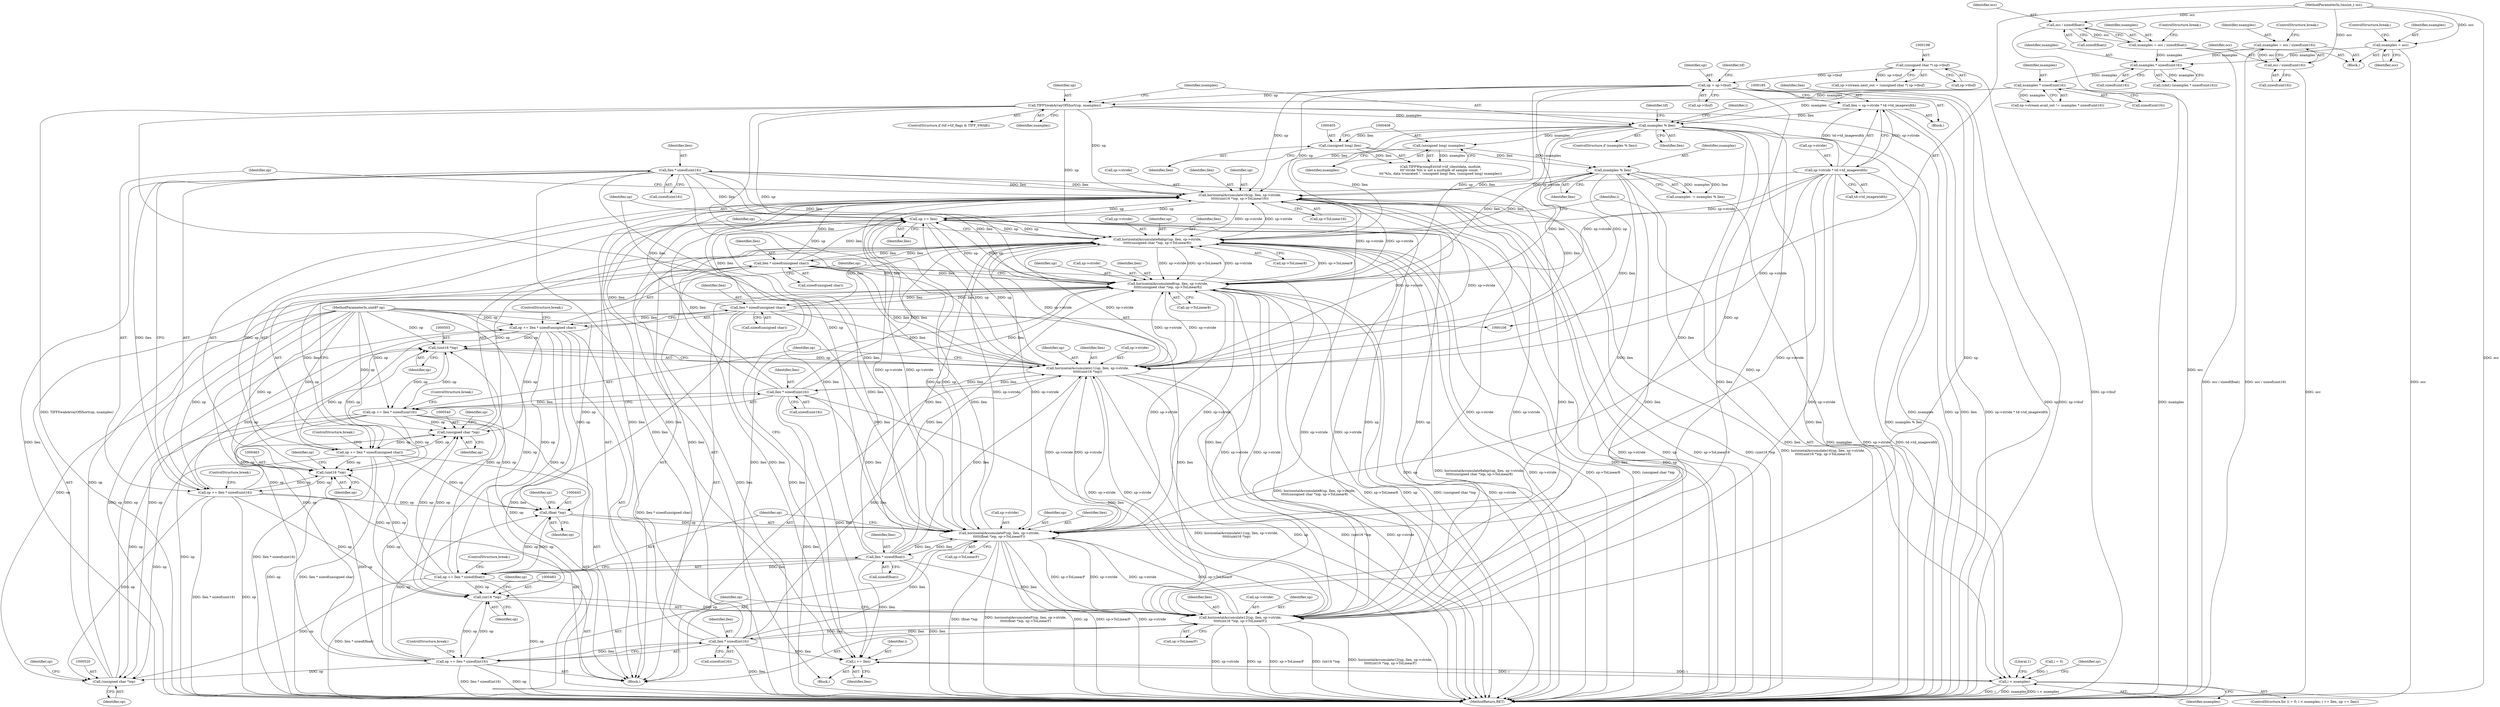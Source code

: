 digraph "0_libtiff_391e77fcd217e78b2c51342ac3ddb7100ecacdd2@API" {
"1000470" [label="(Call,llen * sizeof(uint16))"];
"1000456" [label="(Call,horizontalAccumulate16(up, llen, sp->stride,\n\t\t\t\t\t(uint16 *)op, sp->ToLinear16))"];
"1000426" [label="(Call,up += llen)"];
"1000547" [label="(Call,llen * sizeof(unsigned char))"];
"1000533" [label="(Call,horizontalAccumulate8abgr(up, llen, sp->stride,\n\t\t\t\t\t(unsigned char *)op, sp->ToLinear8))"];
"1000379" [label="(Call,up = sp->tbuf)"];
"1000197" [label="(Call,(unsigned char *) sp->tbuf)"];
"1000390" [label="(Call,TIFFSwabArrayOfShort(up, nsamples))"];
"1000230" [label="(Call,nsamples * sizeof(uint16))"];
"1000219" [label="(Call,nsamples * sizeof(uint16))"];
"1000150" [label="(Call,nsamples = occ / sizeof(uint16))"];
"1000152" [label="(Call,occ / sizeof(uint16))"];
"1000111" [label="(MethodParameterIn,tmsize_t occ)"];
"1000159" [label="(Call,nsamples = occ)"];
"1000140" [label="(Call,nsamples = occ / sizeof(float))"];
"1000142" [label="(Call,occ / sizeof(float))"];
"1000412" [label="(Call,nsamples % llen)"];
"1000407" [label="(Call,(unsigned long) nsamples)"];
"1000394" [label="(Call,nsamples % llen)"];
"1000175" [label="(Call,llen = sp->stride * td->td_imagewidth)"];
"1000177" [label="(Call,sp->stride * td->td_imagewidth)"];
"1000404" [label="(Call,(unsigned long) llen)"];
"1000527" [label="(Call,llen * sizeof(unsigned char))"];
"1000513" [label="(Call,horizontalAccumulate8(up, llen, sp->stride,\n\t\t\t\t\t(unsigned char *)op, sp->ToLinear8))"];
"1000490" [label="(Call,llen * sizeof(int16))"];
"1000476" [label="(Call,horizontalAccumulate12(up, llen, sp->stride,\n\t\t\t\t\t(int16 *)op, sp->ToLinearF))"];
"1000450" [label="(Call,llen * sizeof(float))"];
"1000436" [label="(Call,horizontalAccumulateF(up, llen, sp->stride,\n\t\t\t\t\t(float *)op, sp->ToLinearF))"];
"1000470" [label="(Call,llen * sizeof(uint16))"];
"1000507" [label="(Call,llen * sizeof(uint16))"];
"1000496" [label="(Call,horizontalAccumulate11(up, llen, sp->stride,\n\t\t\t\t\t(uint16 *)op))"];
"1000502" [label="(Call,(uint16 *)op)"];
"1000545" [label="(Call,op += llen * sizeof(unsigned char))"];
"1000539" [label="(Call,(unsigned char *)op)"];
"1000525" [label="(Call,op += llen * sizeof(unsigned char))"];
"1000519" [label="(Call,(unsigned char *)op)"];
"1000505" [label="(Call,op += llen * sizeof(uint16))"];
"1000110" [label="(MethodParameterIn,uint8* op)"];
"1000488" [label="(Call,op += llen * sizeof(int16))"];
"1000482" [label="(Call,(int16 *)op)"];
"1000448" [label="(Call,op += llen * sizeof(float))"];
"1000442" [label="(Call,(float *)op)"];
"1000468" [label="(Call,op += llen * sizeof(uint16))"];
"1000462" [label="(Call,(uint16 *)op)"];
"1000423" [label="(Call,i += llen)"];
"1000419" [label="(Call,i < nsamples)"];
"1000393" [label="(ControlStructure,if (nsamples % llen))"];
"1000161" [label="(Identifier,occ)"];
"1000469" [label="(Identifier,op)"];
"1000528" [label="(Identifier,llen)"];
"1000546" [label="(Identifier,op)"];
"1000478" [label="(Identifier,llen)"];
"1000504" [label="(Identifier,op)"];
"1000191" [label="(Call,sp->stream.next_out = (unsigned char *) sp->tbuf)"];
"1000217" [label="(Call,(uInt) (nsamples * sizeof(uint16)))"];
"1000398" [label="(Call,TIFFWarningExt(tif->tif_clientdata, module,\n\t\t\t\"stride %lu is not a multiple of sample count, \"\n\t\t\t\"%lu, data truncated.\", (unsigned long) llen, (unsigned long) nsamples))"];
"1000153" [label="(Identifier,occ)"];
"1000444" [label="(Identifier,op)"];
"1000436" [label="(Call,horizontalAccumulateF(up, llen, sp->stride,\n\t\t\t\t\t(float *)op, sp->ToLinearF))"];
"1000533" [label="(Call,horizontalAccumulate8abgr(up, llen, sp->stride,\n\t\t\t\t\t(unsigned char *)op, sp->ToLinear8))"];
"1000514" [label="(Identifier,up)"];
"1000409" [label="(Identifier,nsamples)"];
"1000519" [label="(Call,(unsigned char *)op)"];
"1000176" [label="(Identifier,llen)"];
"1000146" [label="(ControlStructure,break;)"];
"1000384" [label="(ControlStructure,if (tif->tif_flags & TIFF_SWAB))"];
"1000150" [label="(Call,nsamples = occ / sizeof(uint16))"];
"1000144" [label="(Call,sizeof(float))"];
"1000419" [label="(Call,i < nsamples)"];
"1000154" [label="(Call,sizeof(uint16))"];
"1000536" [label="(Call,sp->stride)"];
"1000181" [label="(Call,td->td_imagewidth)"];
"1000387" [label="(Identifier,tif)"];
"1000151" [label="(Identifier,nsamples)"];
"1000523" [label="(Identifier,sp)"];
"1000507" [label="(Call,llen * sizeof(uint16))"];
"1000428" [label="(Identifier,llen)"];
"1000420" [label="(Identifier,i)"];
"1000511" [label="(ControlStructure,break;)"];
"1000445" [label="(Call,sp->ToLinearF)"];
"1000527" [label="(Call,llen * sizeof(unsigned char))"];
"1000451" [label="(Identifier,llen)"];
"1000497" [label="(Identifier,up)"];
"1000479" [label="(Call,sp->stride)"];
"1000424" [label="(Identifier,i)"];
"1000542" [label="(Call,sp->ToLinear8)"];
"1000491" [label="(Identifier,llen)"];
"1000380" [label="(Identifier,up)"];
"1000406" [label="(Identifier,llen)"];
"1000551" [label="(ControlStructure,break;)"];
"1000521" [label="(Identifier,op)"];
"1000543" [label="(Identifier,sp)"];
"1000485" [label="(Call,sp->ToLinearF)"];
"1000381" [label="(Call,sp->tbuf)"];
"1000426" [label="(Call,up += llen)"];
"1000448" [label="(Call,op += llen * sizeof(float))"];
"1000159" [label="(Call,nsamples = occ)"];
"1000498" [label="(Identifier,llen)"];
"1000141" [label="(Identifier,nsamples)"];
"1000400" [label="(Identifier,tif)"];
"1000417" [label="(Identifier,i)"];
"1000414" [label="(Identifier,llen)"];
"1000219" [label="(Call,nsamples * sizeof(uint16))"];
"1000156" [label="(ControlStructure,break;)"];
"1000177" [label="(Call,sp->stride * td->td_imagewidth)"];
"1000427" [label="(Identifier,up)"];
"1000224" [label="(Call,sp->stream.avail_out != nsamples * sizeof(uint16))"];
"1000486" [label="(Identifier,sp)"];
"1000456" [label="(Call,horizontalAccumulate16(up, llen, sp->stride,\n\t\t\t\t\t(uint16 *)op, sp->ToLinear16))"];
"1000404" [label="(Call,(unsigned long) llen)"];
"1000422" [label="(Block,)"];
"1000407" [label="(Call,(unsigned long) nsamples)"];
"1000522" [label="(Call,sp->ToLinear8)"];
"1000395" [label="(Identifier,nsamples)"];
"1000421" [label="(Identifier,nsamples)"];
"1000565" [label="(Literal,1)"];
"1000477" [label="(Identifier,up)"];
"1000415" [label="(ControlStructure,for (i = 0; i < nsamples; i += llen, up += llen))"];
"1000423" [label="(Call,i += llen)"];
"1000199" [label="(Call,sp->tbuf)"];
"1000541" [label="(Identifier,op)"];
"1000396" [label="(Identifier,llen)"];
"1000459" [label="(Call,sp->stride)"];
"1000548" [label="(Identifier,llen)"];
"1000545" [label="(Call,op += llen * sizeof(unsigned char))"];
"1000531" [label="(ControlStructure,break;)"];
"1000416" [label="(Call,i = 0)"];
"1000476" [label="(Call,horizontalAccumulate12(up, llen, sp->stride,\n\t\t\t\t\t(int16 *)op, sp->ToLinearF))"];
"1000499" [label="(Call,sp->stride)"];
"1000425" [label="(Identifier,llen)"];
"1000230" [label="(Call,nsamples * sizeof(uint16))"];
"1000392" [label="(Identifier,nsamples)"];
"1000175" [label="(Call,llen = sp->stride * td->td_imagewidth)"];
"1000492" [label="(Call,sizeof(int16))"];
"1000439" [label="(Call,sp->stride)"];
"1000539" [label="(Call,(unsigned char *)op)"];
"1000442" [label="(Call,(float *)op)"];
"1000160" [label="(Identifier,nsamples)"];
"1000496" [label="(Call,horizontalAccumulate11(up, llen, sp->stride,\n\t\t\t\t\t(uint16 *)op))"];
"1000488" [label="(Call,op += llen * sizeof(int16))"];
"1000534" [label="(Identifier,up)"];
"1000468" [label="(Call,op += llen * sizeof(uint16))"];
"1000412" [label="(Call,nsamples % llen)"];
"1000490" [label="(Call,llen * sizeof(int16))"];
"1000513" [label="(Call,horizontalAccumulate8(up, llen, sp->stride,\n\t\t\t\t\t(unsigned char *)op, sp->ToLinear8))"];
"1000434" [label="(Block,)"];
"1000410" [label="(Call,nsamples -= nsamples % llen)"];
"1000221" [label="(Call,sizeof(uint16))"];
"1000454" [label="(ControlStructure,break;)"];
"1000110" [label="(MethodParameterIn,uint8* op)"];
"1000162" [label="(ControlStructure,break;)"];
"1000437" [label="(Identifier,up)"];
"1000113" [label="(Block,)"];
"1000231" [label="(Identifier,nsamples)"];
"1000142" [label="(Call,occ / sizeof(float))"];
"1000508" [label="(Identifier,llen)"];
"1000484" [label="(Identifier,op)"];
"1000482" [label="(Call,(int16 *)op)"];
"1000450" [label="(Call,llen * sizeof(float))"];
"1000143" [label="(Identifier,occ)"];
"1000458" [label="(Identifier,llen)"];
"1000391" [label="(Identifier,up)"];
"1000566" [label="(MethodReturn,RET)"];
"1000526" [label="(Identifier,op)"];
"1000471" [label="(Identifier,llen)"];
"1000547" [label="(Call,llen * sizeof(unsigned char))"];
"1000232" [label="(Call,sizeof(uint16))"];
"1000489" [label="(Identifier,op)"];
"1000438" [label="(Identifier,llen)"];
"1000197" [label="(Call,(unsigned char *) sp->tbuf)"];
"1000138" [label="(Block,)"];
"1000535" [label="(Identifier,llen)"];
"1000506" [label="(Identifier,op)"];
"1000494" [label="(ControlStructure,break;)"];
"1000413" [label="(Identifier,nsamples)"];
"1000394" [label="(Call,nsamples % llen)"];
"1000446" [label="(Identifier,sp)"];
"1000465" [label="(Call,sp->ToLinear16)"];
"1000516" [label="(Call,sp->stride)"];
"1000472" [label="(Call,sizeof(uint16))"];
"1000462" [label="(Call,(uint16 *)op)"];
"1000529" [label="(Call,sizeof(unsigned char))"];
"1000220" [label="(Identifier,nsamples)"];
"1000390" [label="(Call,TIFFSwabArrayOfShort(up, nsamples))"];
"1000549" [label="(Call,sizeof(unsigned char))"];
"1000152" [label="(Call,occ / sizeof(uint16))"];
"1000505" [label="(Call,op += llen * sizeof(uint16))"];
"1000457" [label="(Identifier,up)"];
"1000464" [label="(Identifier,op)"];
"1000470" [label="(Call,llen * sizeof(uint16))"];
"1000525" [label="(Call,op += llen * sizeof(unsigned char))"];
"1000466" [label="(Identifier,sp)"];
"1000502" [label="(Call,(uint16 *)op)"];
"1000178" [label="(Call,sp->stride)"];
"1000452" [label="(Call,sizeof(float))"];
"1000474" [label="(ControlStructure,break;)"];
"1000140" [label="(Call,nsamples = occ / sizeof(float))"];
"1000509" [label="(Call,sizeof(uint16))"];
"1000379" [label="(Call,up = sp->tbuf)"];
"1000432" [label="(Identifier,sp)"];
"1000515" [label="(Identifier,llen)"];
"1000111" [label="(MethodParameterIn,tmsize_t occ)"];
"1000449" [label="(Identifier,op)"];
"1000470" -> "1000468"  [label="AST: "];
"1000470" -> "1000472"  [label="CFG: "];
"1000471" -> "1000470"  [label="AST: "];
"1000472" -> "1000470"  [label="AST: "];
"1000468" -> "1000470"  [label="CFG: "];
"1000470" -> "1000566"  [label="DDG: llen"];
"1000470" -> "1000423"  [label="DDG: llen"];
"1000470" -> "1000426"  [label="DDG: llen"];
"1000470" -> "1000436"  [label="DDG: llen"];
"1000470" -> "1000456"  [label="DDG: llen"];
"1000470" -> "1000468"  [label="DDG: llen"];
"1000456" -> "1000470"  [label="DDG: llen"];
"1000470" -> "1000476"  [label="DDG: llen"];
"1000470" -> "1000496"  [label="DDG: llen"];
"1000470" -> "1000513"  [label="DDG: llen"];
"1000470" -> "1000533"  [label="DDG: llen"];
"1000456" -> "1000434"  [label="AST: "];
"1000456" -> "1000465"  [label="CFG: "];
"1000457" -> "1000456"  [label="AST: "];
"1000458" -> "1000456"  [label="AST: "];
"1000459" -> "1000456"  [label="AST: "];
"1000462" -> "1000456"  [label="AST: "];
"1000465" -> "1000456"  [label="AST: "];
"1000469" -> "1000456"  [label="CFG: "];
"1000456" -> "1000566"  [label="DDG: sp->stride"];
"1000456" -> "1000566"  [label="DDG: up"];
"1000456" -> "1000566"  [label="DDG: sp->ToLinear16"];
"1000456" -> "1000566"  [label="DDG: (uint16 *)op"];
"1000456" -> "1000566"  [label="DDG: horizontalAccumulate16(up, llen, sp->stride,\n\t\t\t\t\t(uint16 *)op, sp->ToLinear16)"];
"1000456" -> "1000426"  [label="DDG: up"];
"1000456" -> "1000436"  [label="DDG: sp->stride"];
"1000426" -> "1000456"  [label="DDG: up"];
"1000379" -> "1000456"  [label="DDG: up"];
"1000390" -> "1000456"  [label="DDG: up"];
"1000412" -> "1000456"  [label="DDG: llen"];
"1000394" -> "1000456"  [label="DDG: llen"];
"1000547" -> "1000456"  [label="DDG: llen"];
"1000527" -> "1000456"  [label="DDG: llen"];
"1000490" -> "1000456"  [label="DDG: llen"];
"1000450" -> "1000456"  [label="DDG: llen"];
"1000507" -> "1000456"  [label="DDG: llen"];
"1000177" -> "1000456"  [label="DDG: sp->stride"];
"1000533" -> "1000456"  [label="DDG: sp->stride"];
"1000496" -> "1000456"  [label="DDG: sp->stride"];
"1000436" -> "1000456"  [label="DDG: sp->stride"];
"1000476" -> "1000456"  [label="DDG: sp->stride"];
"1000513" -> "1000456"  [label="DDG: sp->stride"];
"1000462" -> "1000456"  [label="DDG: op"];
"1000456" -> "1000476"  [label="DDG: sp->stride"];
"1000456" -> "1000496"  [label="DDG: sp->stride"];
"1000456" -> "1000513"  [label="DDG: sp->stride"];
"1000456" -> "1000533"  [label="DDG: sp->stride"];
"1000426" -> "1000422"  [label="AST: "];
"1000426" -> "1000428"  [label="CFG: "];
"1000427" -> "1000426"  [label="AST: "];
"1000428" -> "1000426"  [label="AST: "];
"1000420" -> "1000426"  [label="CFG: "];
"1000426" -> "1000566"  [label="DDG: llen"];
"1000426" -> "1000566"  [label="DDG: up"];
"1000547" -> "1000426"  [label="DDG: llen"];
"1000527" -> "1000426"  [label="DDG: llen"];
"1000490" -> "1000426"  [label="DDG: llen"];
"1000450" -> "1000426"  [label="DDG: llen"];
"1000507" -> "1000426"  [label="DDG: llen"];
"1000436" -> "1000426"  [label="DDG: up"];
"1000513" -> "1000426"  [label="DDG: up"];
"1000496" -> "1000426"  [label="DDG: up"];
"1000476" -> "1000426"  [label="DDG: up"];
"1000533" -> "1000426"  [label="DDG: up"];
"1000426" -> "1000436"  [label="DDG: up"];
"1000426" -> "1000476"  [label="DDG: up"];
"1000426" -> "1000496"  [label="DDG: up"];
"1000426" -> "1000513"  [label="DDG: up"];
"1000426" -> "1000533"  [label="DDG: up"];
"1000547" -> "1000545"  [label="AST: "];
"1000547" -> "1000549"  [label="CFG: "];
"1000548" -> "1000547"  [label="AST: "];
"1000549" -> "1000547"  [label="AST: "];
"1000545" -> "1000547"  [label="CFG: "];
"1000547" -> "1000566"  [label="DDG: llen"];
"1000547" -> "1000423"  [label="DDG: llen"];
"1000547" -> "1000436"  [label="DDG: llen"];
"1000547" -> "1000476"  [label="DDG: llen"];
"1000547" -> "1000496"  [label="DDG: llen"];
"1000547" -> "1000513"  [label="DDG: llen"];
"1000547" -> "1000533"  [label="DDG: llen"];
"1000547" -> "1000545"  [label="DDG: llen"];
"1000533" -> "1000547"  [label="DDG: llen"];
"1000533" -> "1000434"  [label="AST: "];
"1000533" -> "1000542"  [label="CFG: "];
"1000534" -> "1000533"  [label="AST: "];
"1000535" -> "1000533"  [label="AST: "];
"1000536" -> "1000533"  [label="AST: "];
"1000539" -> "1000533"  [label="AST: "];
"1000542" -> "1000533"  [label="AST: "];
"1000546" -> "1000533"  [label="CFG: "];
"1000533" -> "1000566"  [label="DDG: up"];
"1000533" -> "1000566"  [label="DDG: horizontalAccumulate8abgr(up, llen, sp->stride,\n\t\t\t\t\t(unsigned char *)op, sp->ToLinear8)"];
"1000533" -> "1000566"  [label="DDG: sp->stride"];
"1000533" -> "1000566"  [label="DDG: sp->ToLinear8"];
"1000533" -> "1000566"  [label="DDG: (unsigned char *)op"];
"1000533" -> "1000436"  [label="DDG: sp->stride"];
"1000533" -> "1000476"  [label="DDG: sp->stride"];
"1000533" -> "1000496"  [label="DDG: sp->stride"];
"1000533" -> "1000513"  [label="DDG: sp->stride"];
"1000533" -> "1000513"  [label="DDG: sp->ToLinear8"];
"1000379" -> "1000533"  [label="DDG: up"];
"1000390" -> "1000533"  [label="DDG: up"];
"1000412" -> "1000533"  [label="DDG: llen"];
"1000394" -> "1000533"  [label="DDG: llen"];
"1000527" -> "1000533"  [label="DDG: llen"];
"1000490" -> "1000533"  [label="DDG: llen"];
"1000450" -> "1000533"  [label="DDG: llen"];
"1000507" -> "1000533"  [label="DDG: llen"];
"1000177" -> "1000533"  [label="DDG: sp->stride"];
"1000496" -> "1000533"  [label="DDG: sp->stride"];
"1000436" -> "1000533"  [label="DDG: sp->stride"];
"1000476" -> "1000533"  [label="DDG: sp->stride"];
"1000513" -> "1000533"  [label="DDG: sp->stride"];
"1000513" -> "1000533"  [label="DDG: sp->ToLinear8"];
"1000539" -> "1000533"  [label="DDG: op"];
"1000379" -> "1000113"  [label="AST: "];
"1000379" -> "1000381"  [label="CFG: "];
"1000380" -> "1000379"  [label="AST: "];
"1000381" -> "1000379"  [label="AST: "];
"1000387" -> "1000379"  [label="CFG: "];
"1000379" -> "1000566"  [label="DDG: up"];
"1000379" -> "1000566"  [label="DDG: sp->tbuf"];
"1000197" -> "1000379"  [label="DDG: sp->tbuf"];
"1000379" -> "1000390"  [label="DDG: up"];
"1000379" -> "1000436"  [label="DDG: up"];
"1000379" -> "1000476"  [label="DDG: up"];
"1000379" -> "1000496"  [label="DDG: up"];
"1000379" -> "1000513"  [label="DDG: up"];
"1000197" -> "1000191"  [label="AST: "];
"1000197" -> "1000199"  [label="CFG: "];
"1000198" -> "1000197"  [label="AST: "];
"1000199" -> "1000197"  [label="AST: "];
"1000191" -> "1000197"  [label="CFG: "];
"1000197" -> "1000566"  [label="DDG: sp->tbuf"];
"1000197" -> "1000191"  [label="DDG: sp->tbuf"];
"1000390" -> "1000384"  [label="AST: "];
"1000390" -> "1000392"  [label="CFG: "];
"1000391" -> "1000390"  [label="AST: "];
"1000392" -> "1000390"  [label="AST: "];
"1000395" -> "1000390"  [label="CFG: "];
"1000390" -> "1000566"  [label="DDG: TIFFSwabArrayOfShort(up, nsamples)"];
"1000390" -> "1000566"  [label="DDG: up"];
"1000230" -> "1000390"  [label="DDG: nsamples"];
"1000390" -> "1000394"  [label="DDG: nsamples"];
"1000390" -> "1000436"  [label="DDG: up"];
"1000390" -> "1000476"  [label="DDG: up"];
"1000390" -> "1000496"  [label="DDG: up"];
"1000390" -> "1000513"  [label="DDG: up"];
"1000230" -> "1000224"  [label="AST: "];
"1000230" -> "1000232"  [label="CFG: "];
"1000231" -> "1000230"  [label="AST: "];
"1000232" -> "1000230"  [label="AST: "];
"1000224" -> "1000230"  [label="CFG: "];
"1000230" -> "1000566"  [label="DDG: nsamples"];
"1000230" -> "1000224"  [label="DDG: nsamples"];
"1000219" -> "1000230"  [label="DDG: nsamples"];
"1000230" -> "1000394"  [label="DDG: nsamples"];
"1000219" -> "1000217"  [label="AST: "];
"1000219" -> "1000221"  [label="CFG: "];
"1000220" -> "1000219"  [label="AST: "];
"1000221" -> "1000219"  [label="AST: "];
"1000217" -> "1000219"  [label="CFG: "];
"1000219" -> "1000217"  [label="DDG: nsamples"];
"1000150" -> "1000219"  [label="DDG: nsamples"];
"1000159" -> "1000219"  [label="DDG: nsamples"];
"1000140" -> "1000219"  [label="DDG: nsamples"];
"1000150" -> "1000138"  [label="AST: "];
"1000150" -> "1000152"  [label="CFG: "];
"1000151" -> "1000150"  [label="AST: "];
"1000152" -> "1000150"  [label="AST: "];
"1000156" -> "1000150"  [label="CFG: "];
"1000150" -> "1000566"  [label="DDG: occ / sizeof(uint16)"];
"1000152" -> "1000150"  [label="DDG: occ"];
"1000152" -> "1000154"  [label="CFG: "];
"1000153" -> "1000152"  [label="AST: "];
"1000154" -> "1000152"  [label="AST: "];
"1000152" -> "1000566"  [label="DDG: occ"];
"1000111" -> "1000152"  [label="DDG: occ"];
"1000111" -> "1000108"  [label="AST: "];
"1000111" -> "1000566"  [label="DDG: occ"];
"1000111" -> "1000142"  [label="DDG: occ"];
"1000111" -> "1000159"  [label="DDG: occ"];
"1000159" -> "1000138"  [label="AST: "];
"1000159" -> "1000161"  [label="CFG: "];
"1000160" -> "1000159"  [label="AST: "];
"1000161" -> "1000159"  [label="AST: "];
"1000162" -> "1000159"  [label="CFG: "];
"1000159" -> "1000566"  [label="DDG: occ"];
"1000140" -> "1000138"  [label="AST: "];
"1000140" -> "1000142"  [label="CFG: "];
"1000141" -> "1000140"  [label="AST: "];
"1000142" -> "1000140"  [label="AST: "];
"1000146" -> "1000140"  [label="CFG: "];
"1000140" -> "1000566"  [label="DDG: occ / sizeof(float)"];
"1000142" -> "1000140"  [label="DDG: occ"];
"1000142" -> "1000144"  [label="CFG: "];
"1000143" -> "1000142"  [label="AST: "];
"1000144" -> "1000142"  [label="AST: "];
"1000142" -> "1000566"  [label="DDG: occ"];
"1000412" -> "1000410"  [label="AST: "];
"1000412" -> "1000414"  [label="CFG: "];
"1000413" -> "1000412"  [label="AST: "];
"1000414" -> "1000412"  [label="AST: "];
"1000410" -> "1000412"  [label="CFG: "];
"1000412" -> "1000566"  [label="DDG: llen"];
"1000412" -> "1000410"  [label="DDG: nsamples"];
"1000412" -> "1000410"  [label="DDG: llen"];
"1000407" -> "1000412"  [label="DDG: nsamples"];
"1000404" -> "1000412"  [label="DDG: llen"];
"1000412" -> "1000436"  [label="DDG: llen"];
"1000412" -> "1000476"  [label="DDG: llen"];
"1000412" -> "1000496"  [label="DDG: llen"];
"1000412" -> "1000513"  [label="DDG: llen"];
"1000407" -> "1000398"  [label="AST: "];
"1000407" -> "1000409"  [label="CFG: "];
"1000408" -> "1000407"  [label="AST: "];
"1000409" -> "1000407"  [label="AST: "];
"1000398" -> "1000407"  [label="CFG: "];
"1000407" -> "1000398"  [label="DDG: nsamples"];
"1000394" -> "1000407"  [label="DDG: nsamples"];
"1000394" -> "1000393"  [label="AST: "];
"1000394" -> "1000396"  [label="CFG: "];
"1000395" -> "1000394"  [label="AST: "];
"1000396" -> "1000394"  [label="AST: "];
"1000400" -> "1000394"  [label="CFG: "];
"1000417" -> "1000394"  [label="CFG: "];
"1000394" -> "1000566"  [label="DDG: llen"];
"1000394" -> "1000566"  [label="DDG: nsamples % llen"];
"1000175" -> "1000394"  [label="DDG: llen"];
"1000394" -> "1000404"  [label="DDG: llen"];
"1000394" -> "1000419"  [label="DDG: nsamples"];
"1000394" -> "1000436"  [label="DDG: llen"];
"1000394" -> "1000476"  [label="DDG: llen"];
"1000394" -> "1000496"  [label="DDG: llen"];
"1000394" -> "1000513"  [label="DDG: llen"];
"1000175" -> "1000113"  [label="AST: "];
"1000175" -> "1000177"  [label="CFG: "];
"1000176" -> "1000175"  [label="AST: "];
"1000177" -> "1000175"  [label="AST: "];
"1000185" -> "1000175"  [label="CFG: "];
"1000175" -> "1000566"  [label="DDG: llen"];
"1000175" -> "1000566"  [label="DDG: sp->stride * td->td_imagewidth"];
"1000177" -> "1000175"  [label="DDG: sp->stride"];
"1000177" -> "1000175"  [label="DDG: td->td_imagewidth"];
"1000177" -> "1000181"  [label="CFG: "];
"1000178" -> "1000177"  [label="AST: "];
"1000181" -> "1000177"  [label="AST: "];
"1000177" -> "1000566"  [label="DDG: sp->stride"];
"1000177" -> "1000566"  [label="DDG: td->td_imagewidth"];
"1000177" -> "1000436"  [label="DDG: sp->stride"];
"1000177" -> "1000476"  [label="DDG: sp->stride"];
"1000177" -> "1000496"  [label="DDG: sp->stride"];
"1000177" -> "1000513"  [label="DDG: sp->stride"];
"1000404" -> "1000398"  [label="AST: "];
"1000404" -> "1000406"  [label="CFG: "];
"1000405" -> "1000404"  [label="AST: "];
"1000406" -> "1000404"  [label="AST: "];
"1000408" -> "1000404"  [label="CFG: "];
"1000404" -> "1000398"  [label="DDG: llen"];
"1000527" -> "1000525"  [label="AST: "];
"1000527" -> "1000529"  [label="CFG: "];
"1000528" -> "1000527"  [label="AST: "];
"1000529" -> "1000527"  [label="AST: "];
"1000525" -> "1000527"  [label="CFG: "];
"1000527" -> "1000566"  [label="DDG: llen"];
"1000527" -> "1000423"  [label="DDG: llen"];
"1000527" -> "1000436"  [label="DDG: llen"];
"1000527" -> "1000476"  [label="DDG: llen"];
"1000527" -> "1000496"  [label="DDG: llen"];
"1000527" -> "1000513"  [label="DDG: llen"];
"1000527" -> "1000525"  [label="DDG: llen"];
"1000513" -> "1000527"  [label="DDG: llen"];
"1000513" -> "1000434"  [label="AST: "];
"1000513" -> "1000522"  [label="CFG: "];
"1000514" -> "1000513"  [label="AST: "];
"1000515" -> "1000513"  [label="AST: "];
"1000516" -> "1000513"  [label="AST: "];
"1000519" -> "1000513"  [label="AST: "];
"1000522" -> "1000513"  [label="AST: "];
"1000526" -> "1000513"  [label="CFG: "];
"1000513" -> "1000566"  [label="DDG: horizontalAccumulate8(up, llen, sp->stride,\n\t\t\t\t\t(unsigned char *)op, sp->ToLinear8)"];
"1000513" -> "1000566"  [label="DDG: sp->ToLinear8"];
"1000513" -> "1000566"  [label="DDG: up"];
"1000513" -> "1000566"  [label="DDG: (unsigned char *)op"];
"1000513" -> "1000566"  [label="DDG: sp->stride"];
"1000513" -> "1000436"  [label="DDG: sp->stride"];
"1000513" -> "1000476"  [label="DDG: sp->stride"];
"1000513" -> "1000496"  [label="DDG: sp->stride"];
"1000490" -> "1000513"  [label="DDG: llen"];
"1000450" -> "1000513"  [label="DDG: llen"];
"1000507" -> "1000513"  [label="DDG: llen"];
"1000496" -> "1000513"  [label="DDG: sp->stride"];
"1000436" -> "1000513"  [label="DDG: sp->stride"];
"1000476" -> "1000513"  [label="DDG: sp->stride"];
"1000519" -> "1000513"  [label="DDG: op"];
"1000490" -> "1000488"  [label="AST: "];
"1000490" -> "1000492"  [label="CFG: "];
"1000491" -> "1000490"  [label="AST: "];
"1000492" -> "1000490"  [label="AST: "];
"1000488" -> "1000490"  [label="CFG: "];
"1000490" -> "1000566"  [label="DDG: llen"];
"1000490" -> "1000423"  [label="DDG: llen"];
"1000490" -> "1000436"  [label="DDG: llen"];
"1000490" -> "1000476"  [label="DDG: llen"];
"1000490" -> "1000488"  [label="DDG: llen"];
"1000476" -> "1000490"  [label="DDG: llen"];
"1000490" -> "1000496"  [label="DDG: llen"];
"1000476" -> "1000434"  [label="AST: "];
"1000476" -> "1000485"  [label="CFG: "];
"1000477" -> "1000476"  [label="AST: "];
"1000478" -> "1000476"  [label="AST: "];
"1000479" -> "1000476"  [label="AST: "];
"1000482" -> "1000476"  [label="AST: "];
"1000485" -> "1000476"  [label="AST: "];
"1000489" -> "1000476"  [label="CFG: "];
"1000476" -> "1000566"  [label="DDG: horizontalAccumulate12(up, llen, sp->stride,\n\t\t\t\t\t(int16 *)op, sp->ToLinearF)"];
"1000476" -> "1000566"  [label="DDG: sp->stride"];
"1000476" -> "1000566"  [label="DDG: up"];
"1000476" -> "1000566"  [label="DDG: sp->ToLinearF"];
"1000476" -> "1000566"  [label="DDG: (int16 *)op"];
"1000476" -> "1000436"  [label="DDG: sp->stride"];
"1000476" -> "1000436"  [label="DDG: sp->ToLinearF"];
"1000450" -> "1000476"  [label="DDG: llen"];
"1000507" -> "1000476"  [label="DDG: llen"];
"1000496" -> "1000476"  [label="DDG: sp->stride"];
"1000436" -> "1000476"  [label="DDG: sp->stride"];
"1000436" -> "1000476"  [label="DDG: sp->ToLinearF"];
"1000482" -> "1000476"  [label="DDG: op"];
"1000476" -> "1000496"  [label="DDG: sp->stride"];
"1000450" -> "1000448"  [label="AST: "];
"1000450" -> "1000452"  [label="CFG: "];
"1000451" -> "1000450"  [label="AST: "];
"1000452" -> "1000450"  [label="AST: "];
"1000448" -> "1000450"  [label="CFG: "];
"1000450" -> "1000566"  [label="DDG: llen"];
"1000450" -> "1000423"  [label="DDG: llen"];
"1000450" -> "1000436"  [label="DDG: llen"];
"1000450" -> "1000448"  [label="DDG: llen"];
"1000436" -> "1000450"  [label="DDG: llen"];
"1000450" -> "1000496"  [label="DDG: llen"];
"1000436" -> "1000434"  [label="AST: "];
"1000436" -> "1000445"  [label="CFG: "];
"1000437" -> "1000436"  [label="AST: "];
"1000438" -> "1000436"  [label="AST: "];
"1000439" -> "1000436"  [label="AST: "];
"1000442" -> "1000436"  [label="AST: "];
"1000445" -> "1000436"  [label="AST: "];
"1000449" -> "1000436"  [label="CFG: "];
"1000436" -> "1000566"  [label="DDG: (float *)op"];
"1000436" -> "1000566"  [label="DDG: horizontalAccumulateF(up, llen, sp->stride,\n\t\t\t\t\t(float *)op, sp->ToLinearF)"];
"1000436" -> "1000566"  [label="DDG: up"];
"1000436" -> "1000566"  [label="DDG: sp->ToLinearF"];
"1000436" -> "1000566"  [label="DDG: sp->stride"];
"1000507" -> "1000436"  [label="DDG: llen"];
"1000496" -> "1000436"  [label="DDG: sp->stride"];
"1000442" -> "1000436"  [label="DDG: op"];
"1000436" -> "1000496"  [label="DDG: sp->stride"];
"1000507" -> "1000505"  [label="AST: "];
"1000507" -> "1000509"  [label="CFG: "];
"1000508" -> "1000507"  [label="AST: "];
"1000509" -> "1000507"  [label="AST: "];
"1000505" -> "1000507"  [label="CFG: "];
"1000507" -> "1000566"  [label="DDG: llen"];
"1000507" -> "1000423"  [label="DDG: llen"];
"1000507" -> "1000496"  [label="DDG: llen"];
"1000507" -> "1000505"  [label="DDG: llen"];
"1000496" -> "1000507"  [label="DDG: llen"];
"1000496" -> "1000434"  [label="AST: "];
"1000496" -> "1000502"  [label="CFG: "];
"1000497" -> "1000496"  [label="AST: "];
"1000498" -> "1000496"  [label="AST: "];
"1000499" -> "1000496"  [label="AST: "];
"1000502" -> "1000496"  [label="AST: "];
"1000506" -> "1000496"  [label="CFG: "];
"1000496" -> "1000566"  [label="DDG: horizontalAccumulate11(up, llen, sp->stride,\n\t\t\t\t\t(uint16 *)op)"];
"1000496" -> "1000566"  [label="DDG: up"];
"1000496" -> "1000566"  [label="DDG: (uint16 *)op"];
"1000496" -> "1000566"  [label="DDG: sp->stride"];
"1000502" -> "1000496"  [label="DDG: op"];
"1000502" -> "1000504"  [label="CFG: "];
"1000503" -> "1000502"  [label="AST: "];
"1000504" -> "1000502"  [label="AST: "];
"1000545" -> "1000502"  [label="DDG: op"];
"1000525" -> "1000502"  [label="DDG: op"];
"1000505" -> "1000502"  [label="DDG: op"];
"1000488" -> "1000502"  [label="DDG: op"];
"1000448" -> "1000502"  [label="DDG: op"];
"1000468" -> "1000502"  [label="DDG: op"];
"1000110" -> "1000502"  [label="DDG: op"];
"1000502" -> "1000505"  [label="DDG: op"];
"1000545" -> "1000434"  [label="AST: "];
"1000546" -> "1000545"  [label="AST: "];
"1000551" -> "1000545"  [label="CFG: "];
"1000545" -> "1000566"  [label="DDG: op"];
"1000545" -> "1000566"  [label="DDG: llen * sizeof(unsigned char)"];
"1000545" -> "1000442"  [label="DDG: op"];
"1000545" -> "1000462"  [label="DDG: op"];
"1000545" -> "1000482"  [label="DDG: op"];
"1000545" -> "1000519"  [label="DDG: op"];
"1000545" -> "1000539"  [label="DDG: op"];
"1000539" -> "1000545"  [label="DDG: op"];
"1000110" -> "1000545"  [label="DDG: op"];
"1000539" -> "1000541"  [label="CFG: "];
"1000540" -> "1000539"  [label="AST: "];
"1000541" -> "1000539"  [label="AST: "];
"1000543" -> "1000539"  [label="CFG: "];
"1000525" -> "1000539"  [label="DDG: op"];
"1000505" -> "1000539"  [label="DDG: op"];
"1000488" -> "1000539"  [label="DDG: op"];
"1000448" -> "1000539"  [label="DDG: op"];
"1000468" -> "1000539"  [label="DDG: op"];
"1000110" -> "1000539"  [label="DDG: op"];
"1000525" -> "1000434"  [label="AST: "];
"1000526" -> "1000525"  [label="AST: "];
"1000531" -> "1000525"  [label="CFG: "];
"1000525" -> "1000566"  [label="DDG: op"];
"1000525" -> "1000566"  [label="DDG: llen * sizeof(unsigned char)"];
"1000525" -> "1000442"  [label="DDG: op"];
"1000525" -> "1000462"  [label="DDG: op"];
"1000525" -> "1000482"  [label="DDG: op"];
"1000525" -> "1000519"  [label="DDG: op"];
"1000519" -> "1000525"  [label="DDG: op"];
"1000110" -> "1000525"  [label="DDG: op"];
"1000519" -> "1000521"  [label="CFG: "];
"1000520" -> "1000519"  [label="AST: "];
"1000521" -> "1000519"  [label="AST: "];
"1000523" -> "1000519"  [label="CFG: "];
"1000505" -> "1000519"  [label="DDG: op"];
"1000488" -> "1000519"  [label="DDG: op"];
"1000448" -> "1000519"  [label="DDG: op"];
"1000468" -> "1000519"  [label="DDG: op"];
"1000110" -> "1000519"  [label="DDG: op"];
"1000505" -> "1000434"  [label="AST: "];
"1000506" -> "1000505"  [label="AST: "];
"1000511" -> "1000505"  [label="CFG: "];
"1000505" -> "1000566"  [label="DDG: op"];
"1000505" -> "1000566"  [label="DDG: llen * sizeof(uint16)"];
"1000505" -> "1000442"  [label="DDG: op"];
"1000505" -> "1000462"  [label="DDG: op"];
"1000505" -> "1000482"  [label="DDG: op"];
"1000110" -> "1000505"  [label="DDG: op"];
"1000110" -> "1000108"  [label="AST: "];
"1000110" -> "1000566"  [label="DDG: op"];
"1000110" -> "1000442"  [label="DDG: op"];
"1000110" -> "1000448"  [label="DDG: op"];
"1000110" -> "1000462"  [label="DDG: op"];
"1000110" -> "1000468"  [label="DDG: op"];
"1000110" -> "1000482"  [label="DDG: op"];
"1000110" -> "1000488"  [label="DDG: op"];
"1000488" -> "1000434"  [label="AST: "];
"1000489" -> "1000488"  [label="AST: "];
"1000494" -> "1000488"  [label="CFG: "];
"1000488" -> "1000566"  [label="DDG: op"];
"1000488" -> "1000566"  [label="DDG: llen * sizeof(int16)"];
"1000488" -> "1000442"  [label="DDG: op"];
"1000488" -> "1000462"  [label="DDG: op"];
"1000488" -> "1000482"  [label="DDG: op"];
"1000482" -> "1000488"  [label="DDG: op"];
"1000482" -> "1000484"  [label="CFG: "];
"1000483" -> "1000482"  [label="AST: "];
"1000484" -> "1000482"  [label="AST: "];
"1000486" -> "1000482"  [label="CFG: "];
"1000448" -> "1000482"  [label="DDG: op"];
"1000468" -> "1000482"  [label="DDG: op"];
"1000448" -> "1000434"  [label="AST: "];
"1000449" -> "1000448"  [label="AST: "];
"1000454" -> "1000448"  [label="CFG: "];
"1000448" -> "1000566"  [label="DDG: llen * sizeof(float)"];
"1000448" -> "1000566"  [label="DDG: op"];
"1000448" -> "1000442"  [label="DDG: op"];
"1000442" -> "1000448"  [label="DDG: op"];
"1000448" -> "1000462"  [label="DDG: op"];
"1000442" -> "1000444"  [label="CFG: "];
"1000443" -> "1000442"  [label="AST: "];
"1000444" -> "1000442"  [label="AST: "];
"1000446" -> "1000442"  [label="CFG: "];
"1000468" -> "1000442"  [label="DDG: op"];
"1000468" -> "1000434"  [label="AST: "];
"1000469" -> "1000468"  [label="AST: "];
"1000474" -> "1000468"  [label="CFG: "];
"1000468" -> "1000566"  [label="DDG: op"];
"1000468" -> "1000566"  [label="DDG: llen * sizeof(uint16)"];
"1000468" -> "1000462"  [label="DDG: op"];
"1000462" -> "1000468"  [label="DDG: op"];
"1000462" -> "1000464"  [label="CFG: "];
"1000463" -> "1000462"  [label="AST: "];
"1000464" -> "1000462"  [label="AST: "];
"1000466" -> "1000462"  [label="CFG: "];
"1000423" -> "1000422"  [label="AST: "];
"1000423" -> "1000425"  [label="CFG: "];
"1000424" -> "1000423"  [label="AST: "];
"1000425" -> "1000423"  [label="AST: "];
"1000427" -> "1000423"  [label="CFG: "];
"1000423" -> "1000419"  [label="DDG: i"];
"1000419" -> "1000423"  [label="DDG: i"];
"1000419" -> "1000415"  [label="AST: "];
"1000419" -> "1000421"  [label="CFG: "];
"1000420" -> "1000419"  [label="AST: "];
"1000421" -> "1000419"  [label="AST: "];
"1000432" -> "1000419"  [label="CFG: "];
"1000565" -> "1000419"  [label="CFG: "];
"1000419" -> "1000566"  [label="DDG: i"];
"1000419" -> "1000566"  [label="DDG: nsamples"];
"1000419" -> "1000566"  [label="DDG: i < nsamples"];
"1000416" -> "1000419"  [label="DDG: i"];
"1000410" -> "1000419"  [label="DDG: nsamples"];
}
